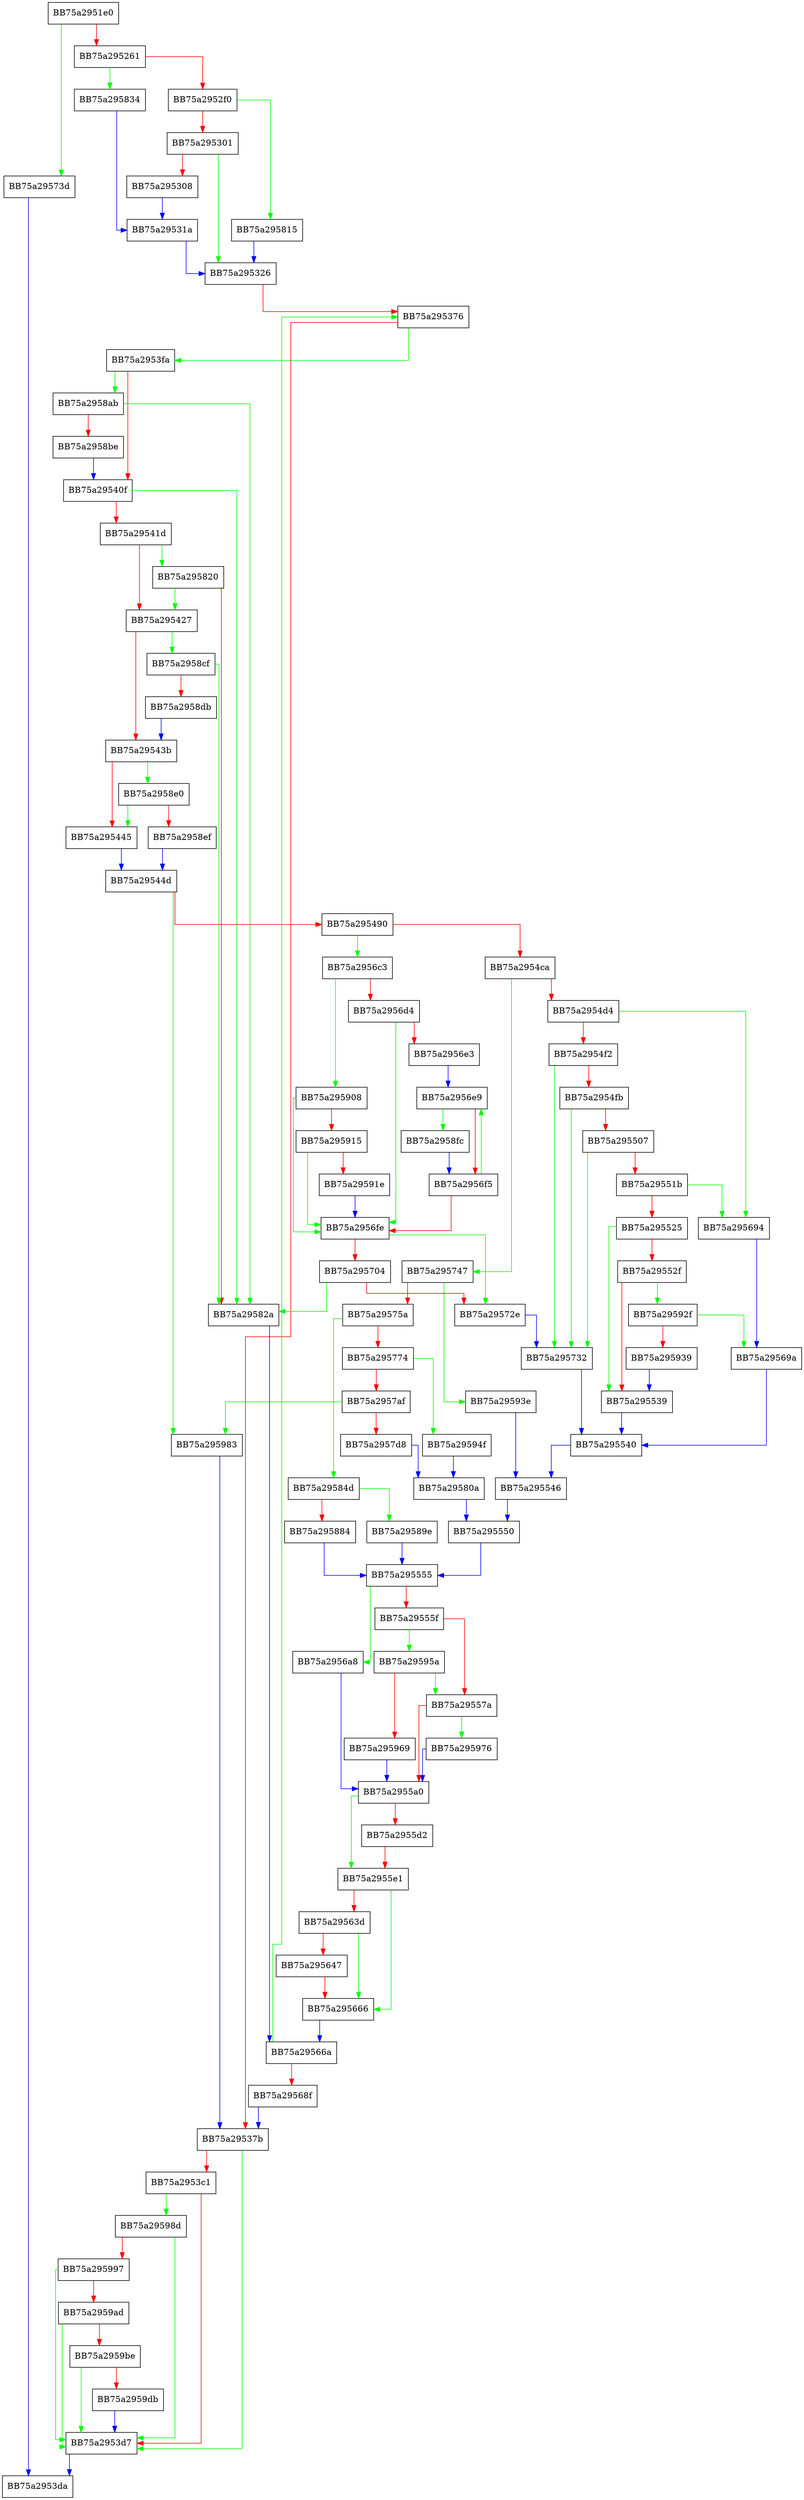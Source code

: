 digraph whereLoopAddBtreeIndex {
  node [shape="box"];
  graph [splines=ortho];
  BB75a2951e0 -> BB75a29573d [color="green"];
  BB75a2951e0 -> BB75a295261 [color="red"];
  BB75a295261 -> BB75a295834 [color="green"];
  BB75a295261 -> BB75a2952f0 [color="red"];
  BB75a2952f0 -> BB75a295815 [color="green"];
  BB75a2952f0 -> BB75a295301 [color="red"];
  BB75a295301 -> BB75a295326 [color="green"];
  BB75a295301 -> BB75a295308 [color="red"];
  BB75a295308 -> BB75a29531a [color="blue"];
  BB75a29531a -> BB75a295326 [color="blue"];
  BB75a295326 -> BB75a295376 [color="red"];
  BB75a295376 -> BB75a2953fa [color="green"];
  BB75a295376 -> BB75a29537b [color="red"];
  BB75a29537b -> BB75a2953d7 [color="green"];
  BB75a29537b -> BB75a2953c1 [color="red"];
  BB75a2953c1 -> BB75a29598d [color="green"];
  BB75a2953c1 -> BB75a2953d7 [color="red"];
  BB75a2953d7 -> BB75a2953da [color="blue"];
  BB75a2953fa -> BB75a2958ab [color="green"];
  BB75a2953fa -> BB75a29540f [color="red"];
  BB75a29540f -> BB75a29582a [color="green"];
  BB75a29540f -> BB75a29541d [color="red"];
  BB75a29541d -> BB75a295820 [color="green"];
  BB75a29541d -> BB75a295427 [color="red"];
  BB75a295427 -> BB75a2958cf [color="green"];
  BB75a295427 -> BB75a29543b [color="red"];
  BB75a29543b -> BB75a2958e0 [color="green"];
  BB75a29543b -> BB75a295445 [color="red"];
  BB75a295445 -> BB75a29544d [color="blue"];
  BB75a29544d -> BB75a295983 [color="green"];
  BB75a29544d -> BB75a295490 [color="red"];
  BB75a295490 -> BB75a2956c3 [color="green"];
  BB75a295490 -> BB75a2954ca [color="red"];
  BB75a2954ca -> BB75a295747 [color="green"];
  BB75a2954ca -> BB75a2954d4 [color="red"];
  BB75a2954d4 -> BB75a295694 [color="green"];
  BB75a2954d4 -> BB75a2954f2 [color="red"];
  BB75a2954f2 -> BB75a295732 [color="green"];
  BB75a2954f2 -> BB75a2954fb [color="red"];
  BB75a2954fb -> BB75a295732 [color="green"];
  BB75a2954fb -> BB75a295507 [color="red"];
  BB75a295507 -> BB75a295732 [color="green"];
  BB75a295507 -> BB75a29551b [color="red"];
  BB75a29551b -> BB75a295694 [color="green"];
  BB75a29551b -> BB75a295525 [color="red"];
  BB75a295525 -> BB75a295539 [color="green"];
  BB75a295525 -> BB75a29552f [color="red"];
  BB75a29552f -> BB75a29592f [color="green"];
  BB75a29552f -> BB75a295539 [color="red"];
  BB75a295539 -> BB75a295540 [color="blue"];
  BB75a295540 -> BB75a295546 [color="blue"];
  BB75a295546 -> BB75a295550 [color="blue"];
  BB75a295550 -> BB75a295555 [color="blue"];
  BB75a295555 -> BB75a2956a8 [color="green"];
  BB75a295555 -> BB75a29555f [color="red"];
  BB75a29555f -> BB75a29595a [color="green"];
  BB75a29555f -> BB75a29557a [color="red"];
  BB75a29557a -> BB75a295976 [color="green"];
  BB75a29557a -> BB75a2955a0 [color="red"];
  BB75a2955a0 -> BB75a2955e1 [color="green"];
  BB75a2955a0 -> BB75a2955d2 [color="red"];
  BB75a2955d2 -> BB75a2955e1 [color="red"];
  BB75a2955e1 -> BB75a295666 [color="green"];
  BB75a2955e1 -> BB75a29563d [color="red"];
  BB75a29563d -> BB75a295666 [color="green"];
  BB75a29563d -> BB75a295647 [color="red"];
  BB75a295647 -> BB75a295666 [color="red"];
  BB75a295666 -> BB75a29566a [color="blue"];
  BB75a29566a -> BB75a295376 [color="green"];
  BB75a29566a -> BB75a29568f [color="red"];
  BB75a29568f -> BB75a29537b [color="blue"];
  BB75a295694 -> BB75a29569a [color="blue"];
  BB75a29569a -> BB75a295540 [color="blue"];
  BB75a2956a8 -> BB75a2955a0 [color="blue"];
  BB75a2956c3 -> BB75a295908 [color="green"];
  BB75a2956c3 -> BB75a2956d4 [color="red"];
  BB75a2956d4 -> BB75a2956fe [color="green"];
  BB75a2956d4 -> BB75a2956e3 [color="red"];
  BB75a2956e3 -> BB75a2956e9 [color="blue"];
  BB75a2956e9 -> BB75a2958fc [color="green"];
  BB75a2956e9 -> BB75a2956f5 [color="red"];
  BB75a2956f5 -> BB75a2956e9 [color="green"];
  BB75a2956f5 -> BB75a2956fe [color="red"];
  BB75a2956fe -> BB75a29572e [color="green"];
  BB75a2956fe -> BB75a295704 [color="red"];
  BB75a295704 -> BB75a29582a [color="green"];
  BB75a295704 -> BB75a29572e [color="red"];
  BB75a29572e -> BB75a295732 [color="blue"];
  BB75a295732 -> BB75a295540 [color="blue"];
  BB75a29573d -> BB75a2953da [color="blue"];
  BB75a295747 -> BB75a29593e [color="green"];
  BB75a295747 -> BB75a29575a [color="red"];
  BB75a29575a -> BB75a29584d [color="green"];
  BB75a29575a -> BB75a295774 [color="red"];
  BB75a295774 -> BB75a29594f [color="green"];
  BB75a295774 -> BB75a2957af [color="red"];
  BB75a2957af -> BB75a295983 [color="green"];
  BB75a2957af -> BB75a2957d8 [color="red"];
  BB75a2957d8 -> BB75a29580a [color="blue"];
  BB75a29580a -> BB75a295550 [color="blue"];
  BB75a295815 -> BB75a295326 [color="blue"];
  BB75a295820 -> BB75a295427 [color="green"];
  BB75a295820 -> BB75a29582a [color="red"];
  BB75a29582a -> BB75a29566a [color="blue"];
  BB75a295834 -> BB75a29531a [color="blue"];
  BB75a29584d -> BB75a29589e [color="green"];
  BB75a29584d -> BB75a295884 [color="red"];
  BB75a295884 -> BB75a295555 [color="blue"];
  BB75a29589e -> BB75a295555 [color="blue"];
  BB75a2958ab -> BB75a29582a [color="green"];
  BB75a2958ab -> BB75a2958be [color="red"];
  BB75a2958be -> BB75a29540f [color="blue"];
  BB75a2958cf -> BB75a29582a [color="green"];
  BB75a2958cf -> BB75a2958db [color="red"];
  BB75a2958db -> BB75a29543b [color="blue"];
  BB75a2958e0 -> BB75a295445 [color="green"];
  BB75a2958e0 -> BB75a2958ef [color="red"];
  BB75a2958ef -> BB75a29544d [color="blue"];
  BB75a2958fc -> BB75a2956f5 [color="blue"];
  BB75a295908 -> BB75a2956fe [color="green"];
  BB75a295908 -> BB75a295915 [color="red"];
  BB75a295915 -> BB75a2956fe [color="green"];
  BB75a295915 -> BB75a29591e [color="red"];
  BB75a29591e -> BB75a2956fe [color="blue"];
  BB75a29592f -> BB75a29569a [color="green"];
  BB75a29592f -> BB75a295939 [color="red"];
  BB75a295939 -> BB75a295539 [color="blue"];
  BB75a29593e -> BB75a295546 [color="blue"];
  BB75a29594f -> BB75a29580a [color="blue"];
  BB75a29595a -> BB75a29557a [color="green"];
  BB75a29595a -> BB75a295969 [color="red"];
  BB75a295969 -> BB75a2955a0 [color="blue"];
  BB75a295976 -> BB75a2955a0 [color="blue"];
  BB75a295983 -> BB75a29537b [color="blue"];
  BB75a29598d -> BB75a2953d7 [color="green"];
  BB75a29598d -> BB75a295997 [color="red"];
  BB75a295997 -> BB75a2953d7 [color="green"];
  BB75a295997 -> BB75a2959ad [color="red"];
  BB75a2959ad -> BB75a2953d7 [color="green"];
  BB75a2959ad -> BB75a2959be [color="red"];
  BB75a2959be -> BB75a2953d7 [color="green"];
  BB75a2959be -> BB75a2959db [color="red"];
  BB75a2959db -> BB75a2953d7 [color="blue"];
}